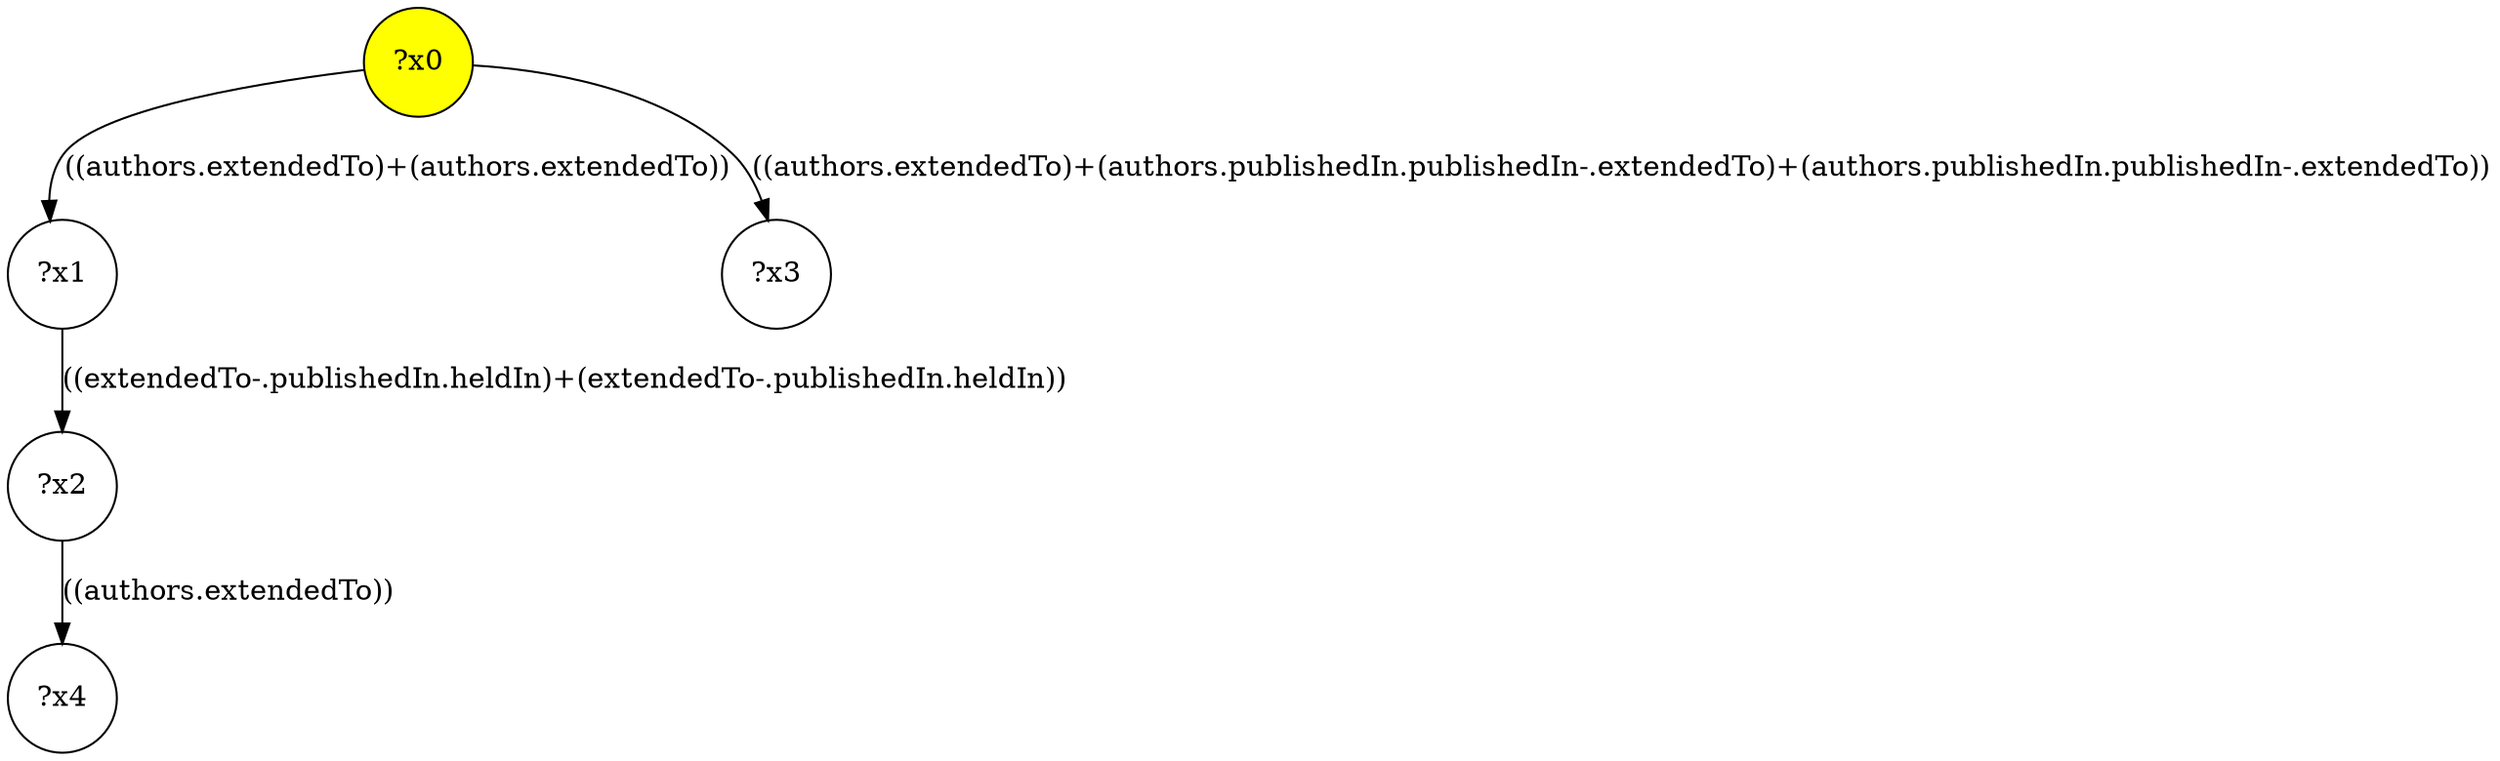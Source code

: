 digraph g {
	x0 [fillcolor="yellow", style="filled," shape=circle, label="?x0"];
	x1 [shape=circle, label="?x1"];
	x0 -> x1 [label="((authors.extendedTo)+(authors.extendedTo))"];
	x2 [shape=circle, label="?x2"];
	x1 -> x2 [label="((extendedTo-.publishedIn.heldIn)+(extendedTo-.publishedIn.heldIn))"];
	x3 [shape=circle, label="?x3"];
	x0 -> x3 [label="((authors.extendedTo)+(authors.publishedIn.publishedIn-.extendedTo)+(authors.publishedIn.publishedIn-.extendedTo))"];
	x4 [shape=circle, label="?x4"];
	x2 -> x4 [label="((authors.extendedTo))"];
}
